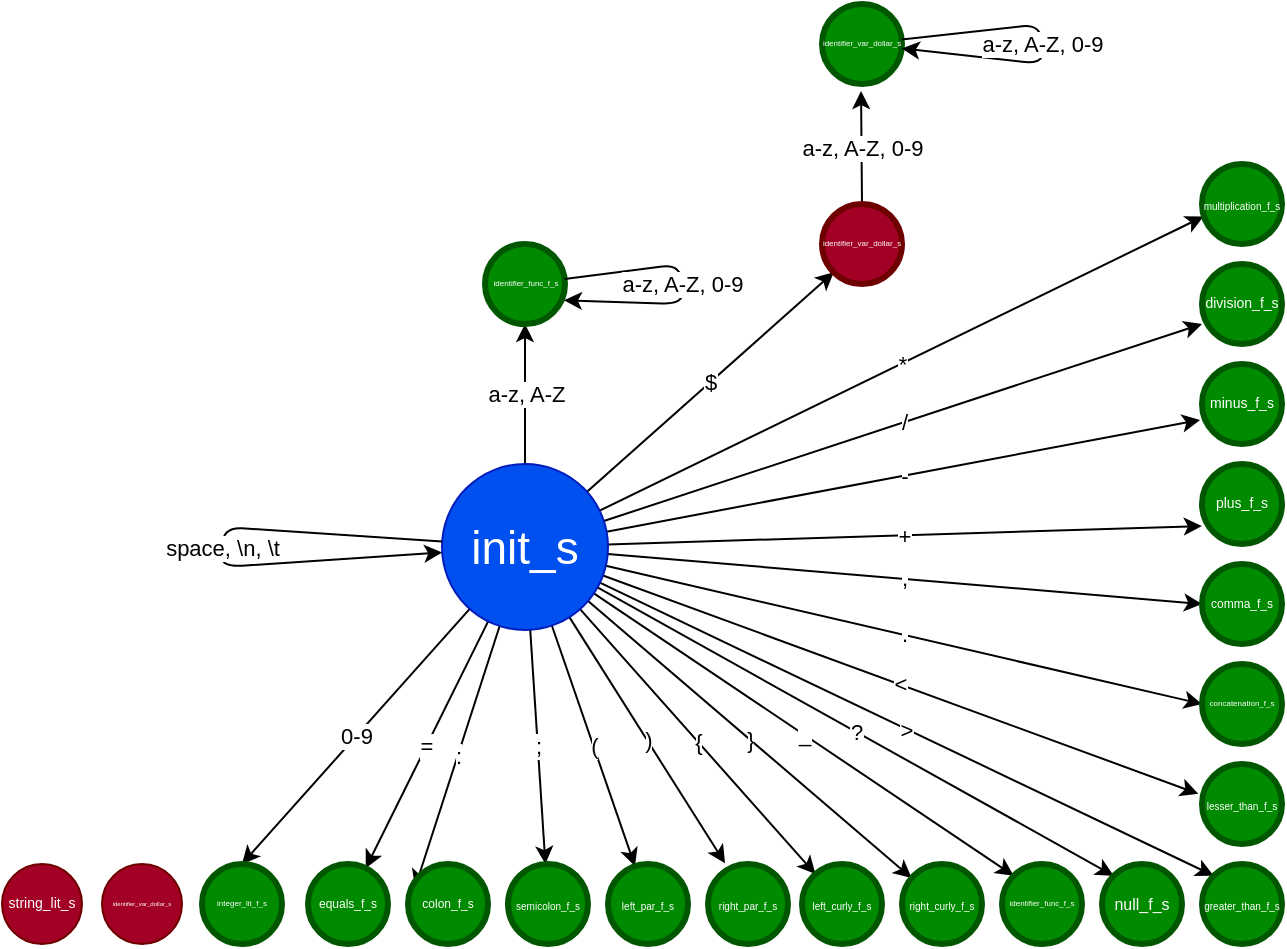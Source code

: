 <mxfile>
    <diagram id="MwJyzXVFlUW5A7y8QUJ_" name="Page-1">
        <mxGraphModel dx="2206" dy="1440" grid="1" gridSize="10" guides="1" tooltips="1" connect="1" arrows="1" fold="1" page="1" pageScale="1" pageWidth="827" pageHeight="1169" math="0" shadow="0">
            <root>
                <mxCell id="0"/>
                <mxCell id="1" parent="0"/>
                <mxCell id="4" value="a-z, A-Z" style="edgeStyle=none;html=1;entryX=0.5;entryY=1;entryDx=0;entryDy=0;" parent="1" source="2" target="3" edge="1">
                    <mxGeometry relative="1" as="geometry"/>
                </mxCell>
                <mxCell id="7" value="0-9" style="edgeStyle=none;html=1;entryX=0.5;entryY=0;entryDx=0;entryDy=0;fontSize=11;" parent="1" source="2" target="6" edge="1">
                    <mxGeometry relative="1" as="geometry"/>
                </mxCell>
                <mxCell id="9" value="=" style="edgeStyle=none;html=1;fontSize=11;" parent="1" source="2" target="8" edge="1">
                    <mxGeometry relative="1" as="geometry"/>
                </mxCell>
                <mxCell id="11" value=":" style="edgeStyle=none;html=1;entryX=0.088;entryY=0.296;entryDx=0;entryDy=0;entryPerimeter=0;fontSize=11;" parent="1" source="2" target="10" edge="1">
                    <mxGeometry relative="1" as="geometry">
                        <mxPoint x="-690" y="100" as="sourcePoint"/>
                    </mxGeometry>
                </mxCell>
                <mxCell id="13" value=";" style="edgeStyle=none;html=1;fontSize=11;" parent="1" source="2" target="12" edge="1">
                    <mxGeometry relative="1" as="geometry"/>
                </mxCell>
                <mxCell id="16" value="(" style="edgeStyle=none;html=1;fontSize=11;" parent="1" source="2" target="14" edge="1">
                    <mxGeometry relative="1" as="geometry"/>
                </mxCell>
                <mxCell id="17" value=")" style="edgeStyle=none;html=1;entryX=0.213;entryY=-0.008;entryDx=0;entryDy=0;entryPerimeter=0;fontSize=11;" parent="1" source="2" target="15" edge="1">
                    <mxGeometry relative="1" as="geometry"/>
                </mxCell>
                <mxCell id="20" value="{" style="edgeStyle=none;html=1;fontSize=11;" parent="1" source="2" target="18" edge="1">
                    <mxGeometry relative="1" as="geometry"/>
                </mxCell>
                <mxCell id="21" value="}" style="edgeStyle=none;html=1;fontSize=11;" parent="1" source="2" target="19" edge="1">
                    <mxGeometry relative="1" as="geometry"/>
                </mxCell>
                <mxCell id="37" value="_" style="edgeStyle=none;html=1;entryX=0;entryY=0;entryDx=0;entryDy=0;fontSize=11;" edge="1" parent="1" source="2" target="23">
                    <mxGeometry relative="1" as="geometry"/>
                </mxCell>
                <mxCell id="38" value="?" style="edgeStyle=none;html=1;entryX=0;entryY=0;entryDx=0;entryDy=0;fontSize=11;" edge="1" parent="1" source="2" target="24">
                    <mxGeometry relative="1" as="geometry"/>
                </mxCell>
                <mxCell id="39" value="&amp;gt;" style="edgeStyle=none;html=1;entryX=0;entryY=0;entryDx=0;entryDy=0;fontSize=11;" edge="1" parent="1" source="2" target="25">
                    <mxGeometry relative="1" as="geometry"/>
                </mxCell>
                <mxCell id="40" value="&amp;lt;" style="edgeStyle=none;html=1;entryX=-0.046;entryY=0.373;entryDx=0;entryDy=0;entryPerimeter=0;fontSize=11;" edge="1" parent="1" source="2" target="34">
                    <mxGeometry relative="1" as="geometry"/>
                </mxCell>
                <mxCell id="41" value="." style="edgeStyle=none;html=1;entryX=0;entryY=0.5;entryDx=0;entryDy=0;fontSize=11;" edge="1" parent="1" source="2" target="27">
                    <mxGeometry relative="1" as="geometry"/>
                </mxCell>
                <mxCell id="42" value="," style="edgeStyle=none;html=1;entryX=0;entryY=0.5;entryDx=0;entryDy=0;fontSize=11;" edge="1" parent="1" source="2" target="28">
                    <mxGeometry relative="1" as="geometry"/>
                </mxCell>
                <mxCell id="43" value="+" style="edgeStyle=none;html=1;entryX=-0.002;entryY=0.775;entryDx=0;entryDy=0;entryPerimeter=0;fontSize=11;" edge="1" parent="1" source="2" target="29">
                    <mxGeometry relative="1" as="geometry"/>
                </mxCell>
                <mxCell id="44" value="-" style="edgeStyle=none;html=1;entryX=-0.024;entryY=0.699;entryDx=0;entryDy=0;entryPerimeter=0;fontSize=11;" edge="1" parent="1" source="2" target="30">
                    <mxGeometry relative="1" as="geometry"/>
                </mxCell>
                <mxCell id="45" value="/" style="edgeStyle=none;html=1;entryX=0;entryY=0.75;entryDx=0;entryDy=0;entryPerimeter=0;fontSize=11;" edge="1" parent="1" source="2" target="32">
                    <mxGeometry relative="1" as="geometry"/>
                </mxCell>
                <mxCell id="46" value="*" style="edgeStyle=none;html=1;entryX=0.02;entryY=0.655;entryDx=0;entryDy=0;entryPerimeter=0;fontSize=11;" edge="1" parent="1" source="2" target="33">
                    <mxGeometry relative="1" as="geometry"/>
                </mxCell>
                <mxCell id="51" value="$" style="edgeStyle=none;html=1;entryX=0;entryY=1;entryDx=0;entryDy=0;fontSize=11;" edge="1" parent="1" source="2" target="50">
                    <mxGeometry relative="1" as="geometry"/>
                </mxCell>
                <mxCell id="2" value="init_s" style="ellipse;whiteSpace=wrap;html=1;aspect=fixed;strokeWidth=1;fontSize=23;fillColor=#0050ef;fontColor=#ffffff;strokeColor=#001DBC;" parent="1" vertex="1">
                    <mxGeometry x="-720" y="10" width="83" height="83" as="geometry"/>
                </mxCell>
                <mxCell id="3" value="identifier_func_f_s" style="ellipse;whiteSpace=wrap;html=1;aspect=fixed;fontSize=4;fontStyle=0;strokeWidth=3;perimeterSpacing=0;fillColor=#008a00;fontColor=#ffffff;strokeColor=#005700;" parent="1" vertex="1">
                    <mxGeometry x="-698.5" y="-100" width="40" height="40" as="geometry"/>
                </mxCell>
                <mxCell id="6" value="integer_lit_f_s" style="ellipse;whiteSpace=wrap;html=1;aspect=fixed;strokeWidth=3;fontSize=4;fillColor=#008a00;fontColor=#ffffff;strokeColor=#005700;" parent="1" vertex="1">
                    <mxGeometry x="-840" y="210" width="40" height="40" as="geometry"/>
                </mxCell>
                <mxCell id="8" value="equals_f_s" style="ellipse;whiteSpace=wrap;html=1;aspect=fixed;strokeWidth=3;fontSize=6;fillColor=#008a00;fontColor=#ffffff;strokeColor=#005700;" parent="1" vertex="1">
                    <mxGeometry x="-787" y="210" width="40" height="40" as="geometry"/>
                </mxCell>
                <mxCell id="10" value="colon_f_s" style="ellipse;whiteSpace=wrap;html=1;aspect=fixed;strokeWidth=3;fontSize=6;fillColor=#008a00;fontColor=#ffffff;strokeColor=#005700;" parent="1" vertex="1">
                    <mxGeometry x="-737" y="210" width="40" height="40" as="geometry"/>
                </mxCell>
                <mxCell id="12" value="semicolon_f_s" style="ellipse;whiteSpace=wrap;html=1;aspect=fixed;strokeWidth=3;fontSize=5;fillColor=#008a00;fontColor=#ffffff;strokeColor=#005700;" parent="1" vertex="1">
                    <mxGeometry x="-687" y="210" width="40" height="40" as="geometry"/>
                </mxCell>
                <mxCell id="14" value="left_par_f_s" style="ellipse;whiteSpace=wrap;html=1;aspect=fixed;strokeWidth=3;fontSize=5;fillColor=#008a00;fontColor=#ffffff;strokeColor=#005700;" parent="1" vertex="1">
                    <mxGeometry x="-637" y="210" width="40" height="40" as="geometry"/>
                </mxCell>
                <mxCell id="15" value="right_par_f_s" style="ellipse;whiteSpace=wrap;html=1;aspect=fixed;strokeWidth=3;fontSize=5;fillColor=#008a00;fontColor=#ffffff;strokeColor=#005700;" parent="1" vertex="1">
                    <mxGeometry x="-587" y="210" width="40" height="40" as="geometry"/>
                </mxCell>
                <mxCell id="18" value="left_curly_f_s" style="ellipse;whiteSpace=wrap;html=1;aspect=fixed;strokeWidth=3;fontSize=5;fillColor=#008a00;fontColor=#ffffff;strokeColor=#005700;" parent="1" vertex="1">
                    <mxGeometry x="-540" y="210" width="40" height="40" as="geometry"/>
                </mxCell>
                <mxCell id="19" value="right_curly_f_s" style="ellipse;whiteSpace=wrap;html=1;aspect=fixed;strokeWidth=3;fontSize=5;fillColor=#008a00;fontColor=#ffffff;strokeColor=#005700;" parent="1" vertex="1">
                    <mxGeometry x="-490" y="210" width="40" height="40" as="geometry"/>
                </mxCell>
                <mxCell id="22" value="identifier_var_dollar_s" style="ellipse;whiteSpace=wrap;html=1;aspect=fixed;strokeWidth=1;fontSize=3;fillColor=#a20025;fontColor=#ffffff;strokeColor=#6F0000;" vertex="1" parent="1">
                    <mxGeometry x="-890" y="210" width="40" height="40" as="geometry"/>
                </mxCell>
                <mxCell id="23" value="identifier_func_f_s" style="ellipse;whiteSpace=wrap;html=1;aspect=fixed;strokeWidth=3;fontSize=4;fillColor=#008a00;fontColor=#ffffff;strokeColor=#005700;" vertex="1" parent="1">
                    <mxGeometry x="-440" y="210" width="40" height="40" as="geometry"/>
                </mxCell>
                <mxCell id="24" value="null_f_s" style="ellipse;whiteSpace=wrap;html=1;aspect=fixed;strokeWidth=3;fontSize=8;fillColor=#008a00;fontColor=#ffffff;strokeColor=#005700;" vertex="1" parent="1">
                    <mxGeometry x="-390" y="210" width="40" height="40" as="geometry"/>
                </mxCell>
                <mxCell id="25" value="greater_than_f_s" style="ellipse;whiteSpace=wrap;html=1;aspect=fixed;strokeWidth=3;fontSize=5;fillColor=#008a00;fontColor=#ffffff;strokeColor=#005700;" vertex="1" parent="1">
                    <mxGeometry x="-340" y="210" width="40" height="40" as="geometry"/>
                </mxCell>
                <mxCell id="26" value="string_lit_s" style="ellipse;whiteSpace=wrap;html=1;aspect=fixed;strokeWidth=1;fontSize=7;fillColor=#a20025;fontColor=#ffffff;strokeColor=#6F0000;" vertex="1" parent="1">
                    <mxGeometry x="-940" y="210" width="40" height="40" as="geometry"/>
                </mxCell>
                <mxCell id="27" value="concatenation_f_s" style="ellipse;whiteSpace=wrap;html=1;aspect=fixed;strokeWidth=3;fontSize=4;fillColor=#008a00;fontColor=#ffffff;strokeColor=#005700;" vertex="1" parent="1">
                    <mxGeometry x="-340" y="110" width="40" height="40" as="geometry"/>
                </mxCell>
                <mxCell id="28" value="comma_f_s" style="ellipse;whiteSpace=wrap;html=1;aspect=fixed;strokeWidth=3;fontSize=6;fillColor=#008a00;fontColor=#ffffff;strokeColor=#005700;" vertex="1" parent="1">
                    <mxGeometry x="-340" y="60" width="40" height="40" as="geometry"/>
                </mxCell>
                <mxCell id="29" value="plus_f_s" style="ellipse;whiteSpace=wrap;html=1;aspect=fixed;strokeWidth=3;fontSize=7;fillColor=#008a00;fontColor=#ffffff;strokeColor=#005700;" vertex="1" parent="1">
                    <mxGeometry x="-340" y="10" width="40" height="40" as="geometry"/>
                </mxCell>
                <mxCell id="30" value="minus_f_s" style="ellipse;whiteSpace=wrap;html=1;aspect=fixed;strokeWidth=3;fontSize=7;fillColor=#008a00;fontColor=#ffffff;strokeColor=#005700;" vertex="1" parent="1">
                    <mxGeometry x="-340" y="-40" width="40" height="40" as="geometry"/>
                </mxCell>
                <mxCell id="32" value="division_f_s" style="ellipse;whiteSpace=wrap;html=1;aspect=fixed;strokeWidth=3;fontSize=7;fillColor=#008a00;fontColor=#ffffff;strokeColor=#005700;" vertex="1" parent="1">
                    <mxGeometry x="-340" y="-90" width="40" height="40" as="geometry"/>
                </mxCell>
                <mxCell id="33" value="multiplication_f_s" style="ellipse;whiteSpace=wrap;html=1;aspect=fixed;strokeWidth=3;fontSize=5;fillColor=#008a00;fontColor=#ffffff;strokeColor=#005700;" vertex="1" parent="1">
                    <mxGeometry x="-340" y="-140" width="40" height="40" as="geometry"/>
                </mxCell>
                <mxCell id="34" value="lesser_than_f_s" style="ellipse;whiteSpace=wrap;html=1;aspect=fixed;strokeWidth=3;fontSize=5;fillColor=#008a00;fontColor=#ffffff;strokeColor=#005700;" vertex="1" parent="1">
                    <mxGeometry x="-340" y="160" width="40" height="40" as="geometry"/>
                </mxCell>
                <mxCell id="48" value="a-z, A-Z, 0-9" style="edgeStyle=none;html=1;entryX=0.986;entryY=0.704;entryDx=0;entryDy=0;entryPerimeter=0;fontSize=11;" edge="1" parent="1" source="3" target="3">
                    <mxGeometry relative="1" as="geometry">
                        <Array as="points">
                            <mxPoint x="-600" y="-70"/>
                        </Array>
                    </mxGeometry>
                </mxCell>
                <mxCell id="49" value="space, \n, \t" style="edgeStyle=none;html=1;fontSize=11;" edge="1" parent="1" source="2" target="2">
                    <mxGeometry relative="1" as="geometry">
                        <Array as="points">
                            <mxPoint x="-830" y="51"/>
                        </Array>
                    </mxGeometry>
                </mxCell>
                <mxCell id="53" value="a-z, A-Z, 0-9" style="edgeStyle=none;html=1;entryX=0.488;entryY=1.088;entryDx=0;entryDy=0;entryPerimeter=0;fontSize=11;" edge="1" parent="1" source="50" target="52">
                    <mxGeometry relative="1" as="geometry"/>
                </mxCell>
                <mxCell id="50" value="identifier_var_dollar_s" style="ellipse;whiteSpace=wrap;html=1;aspect=fixed;strokeWidth=3;fontSize=4;fillColor=#a20025;fontColor=#ffffff;strokeColor=#6F0000;" vertex="1" parent="1">
                    <mxGeometry x="-530" y="-120" width="40" height="40" as="geometry"/>
                </mxCell>
                <mxCell id="52" value="identifier_var_dollar_s" style="ellipse;whiteSpace=wrap;html=1;aspect=fixed;strokeWidth=3;fontSize=4;fillColor=#008a00;fontColor=#ffffff;strokeColor=#005700;" vertex="1" parent="1">
                    <mxGeometry x="-530" y="-220" width="40" height="40" as="geometry"/>
                </mxCell>
                <mxCell id="54" value="a-z, A-Z, 0-9" style="edgeStyle=none;html=1;fontSize=11;" edge="1" parent="1" source="52" target="52">
                    <mxGeometry relative="1" as="geometry">
                        <Array as="points">
                            <mxPoint x="-420" y="-200"/>
                        </Array>
                    </mxGeometry>
                </mxCell>
            </root>
        </mxGraphModel>
    </diagram>
</mxfile>